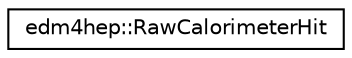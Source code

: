 digraph "Graphical Class Hierarchy"
{
 // LATEX_PDF_SIZE
  edge [fontname="Helvetica",fontsize="10",labelfontname="Helvetica",labelfontsize="10"];
  node [fontname="Helvetica",fontsize="10",shape=record];
  rankdir="LR";
  Node0 [label="edm4hep::RawCalorimeterHit",height=0.2,width=0.4,color="black", fillcolor="white", style="filled",URL="$classedm4hep_1_1_raw_calorimeter_hit.html",tooltip="Raw calorimeter hit."];
}
